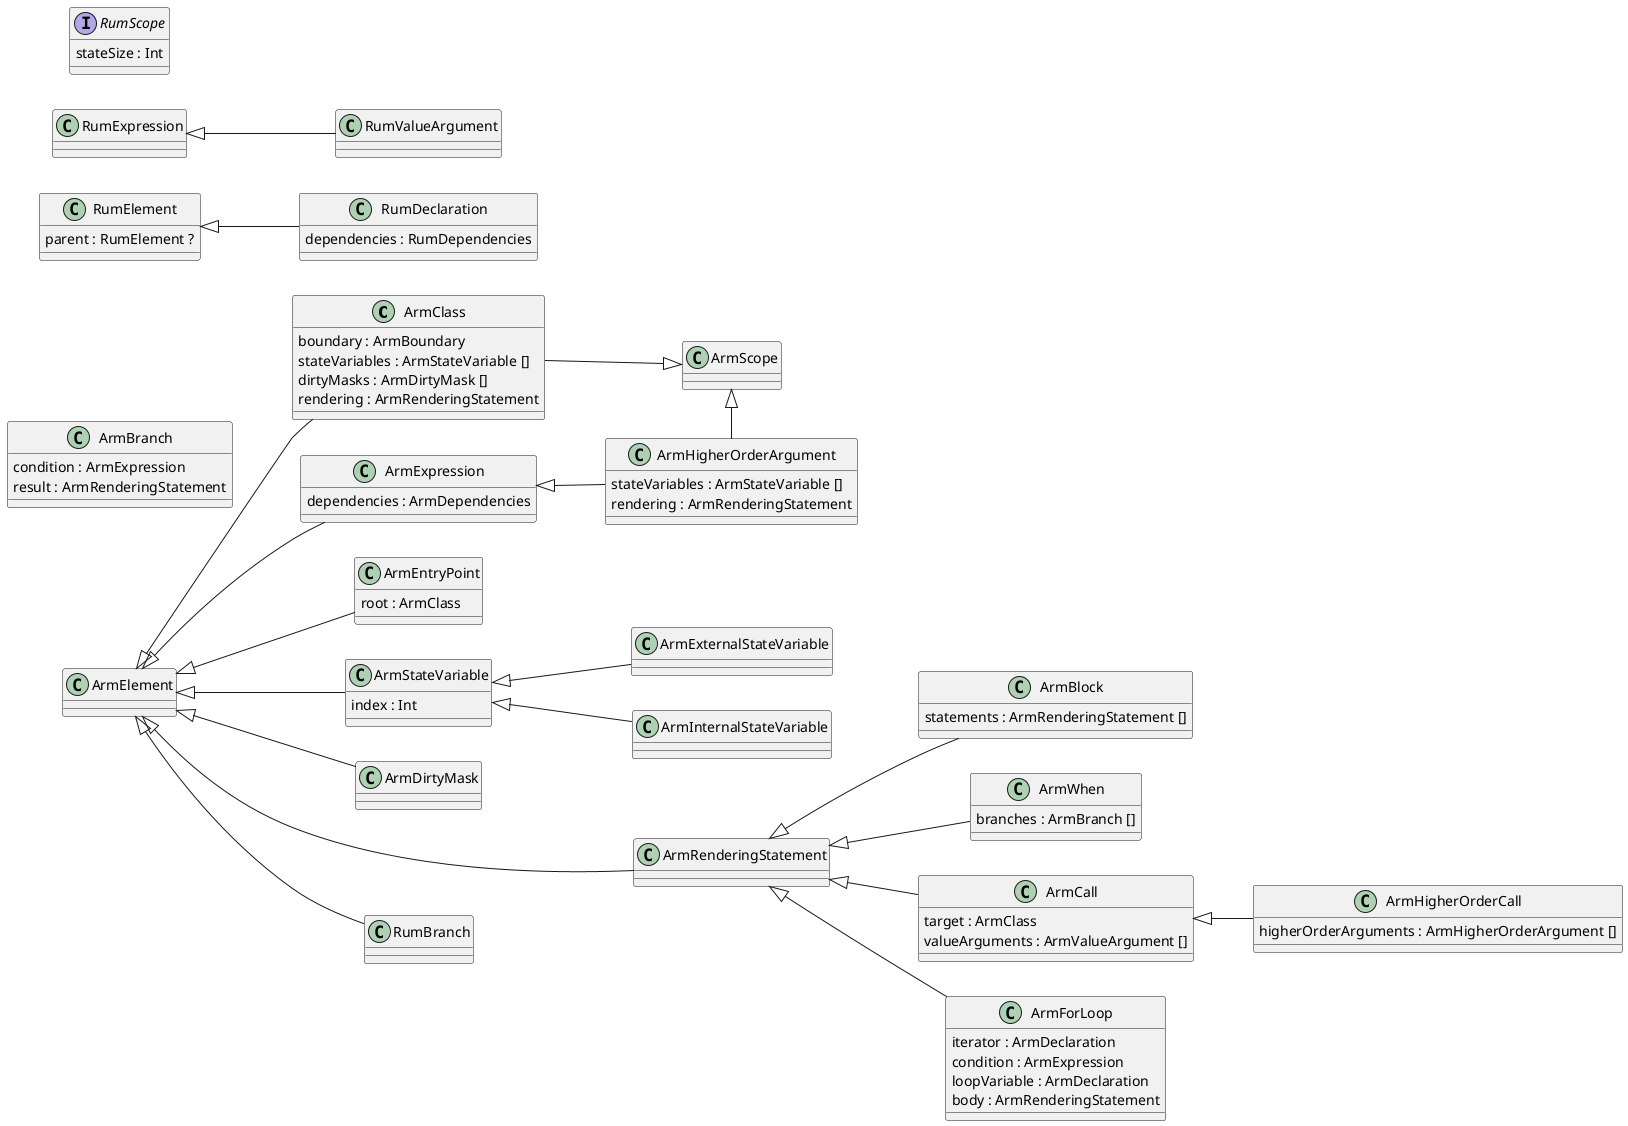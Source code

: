 @startuml

left to right direction

class ArmClass {
    boundary : ArmBoundary
    stateVariables : ArmStateVariable []
    dirtyMasks : ArmDirtyMask []
    rendering : ArmRenderingStatement
}
ArmElement <|-- ArmClass
ArmScope <|-u- ArmClass

class ArmExpression {
    dependencies : ArmDependencies
}
ArmElement <|-- ArmExpression

class ArmEntryPoint {
    root : ArmClass
}
ArmElement <|-- ArmEntryPoint

class ArmExternalStateVariable
ArmStateVariable <|-- ArmExternalStateVariable

class ArmInternalStateVariable
ArmStateVariable <|-- ArmInternalStateVariable

class ArmStateVariable {
    index : Int
}
ArmElement <|-- ArmStateVariable

class ArmDirtyMask
ArmElement <|-- ArmDirtyMask

class ArmBlock {
    statements : ArmRenderingStatement []
}
ArmRenderingStatement <|-- ArmBlock

class ArmWhen {
    branches : ArmBranch []
}
ArmRenderingStatement <|-- ArmWhen

class ArmCall {
    target : ArmClass
    valueArguments : ArmValueArgument []
}
ArmRenderingStatement <|-- ArmCall

class ArmForLoop {
    iterator : ArmDeclaration
    condition : ArmExpression
    loopVariable : ArmDeclaration
    body : ArmRenderingStatement
}
ArmRenderingStatement <|-- ArmForLoop

class ArmHigherOrderCall {
    higherOrderArguments : ArmHigherOrderArgument []
}
ArmCall <|-- ArmHigherOrderCall

class ArmRenderingStatement
ArmElement <|--- ArmRenderingStatement

class ArmHigherOrderArgument {
    stateVariables : ArmStateVariable []
    rendering : ArmRenderingStatement
}
ArmExpression <|-- ArmHigherOrderArgument
ArmScope <|-r- ArmHigherOrderArgument

class ArmBranch {
    condition : ArmExpression
    result : ArmRenderingStatement
}
ArmElement <|-- RumBranch

class RumDeclaration {
    dependencies : RumDependencies
}
RumElement <|-- RumDeclaration

class RumValueArgument
RumExpression <|-- RumValueArgument

interface RumScope {
    stateSize : Int
}

class RumElement {
    parent : RumElement ?
}

@enduml
